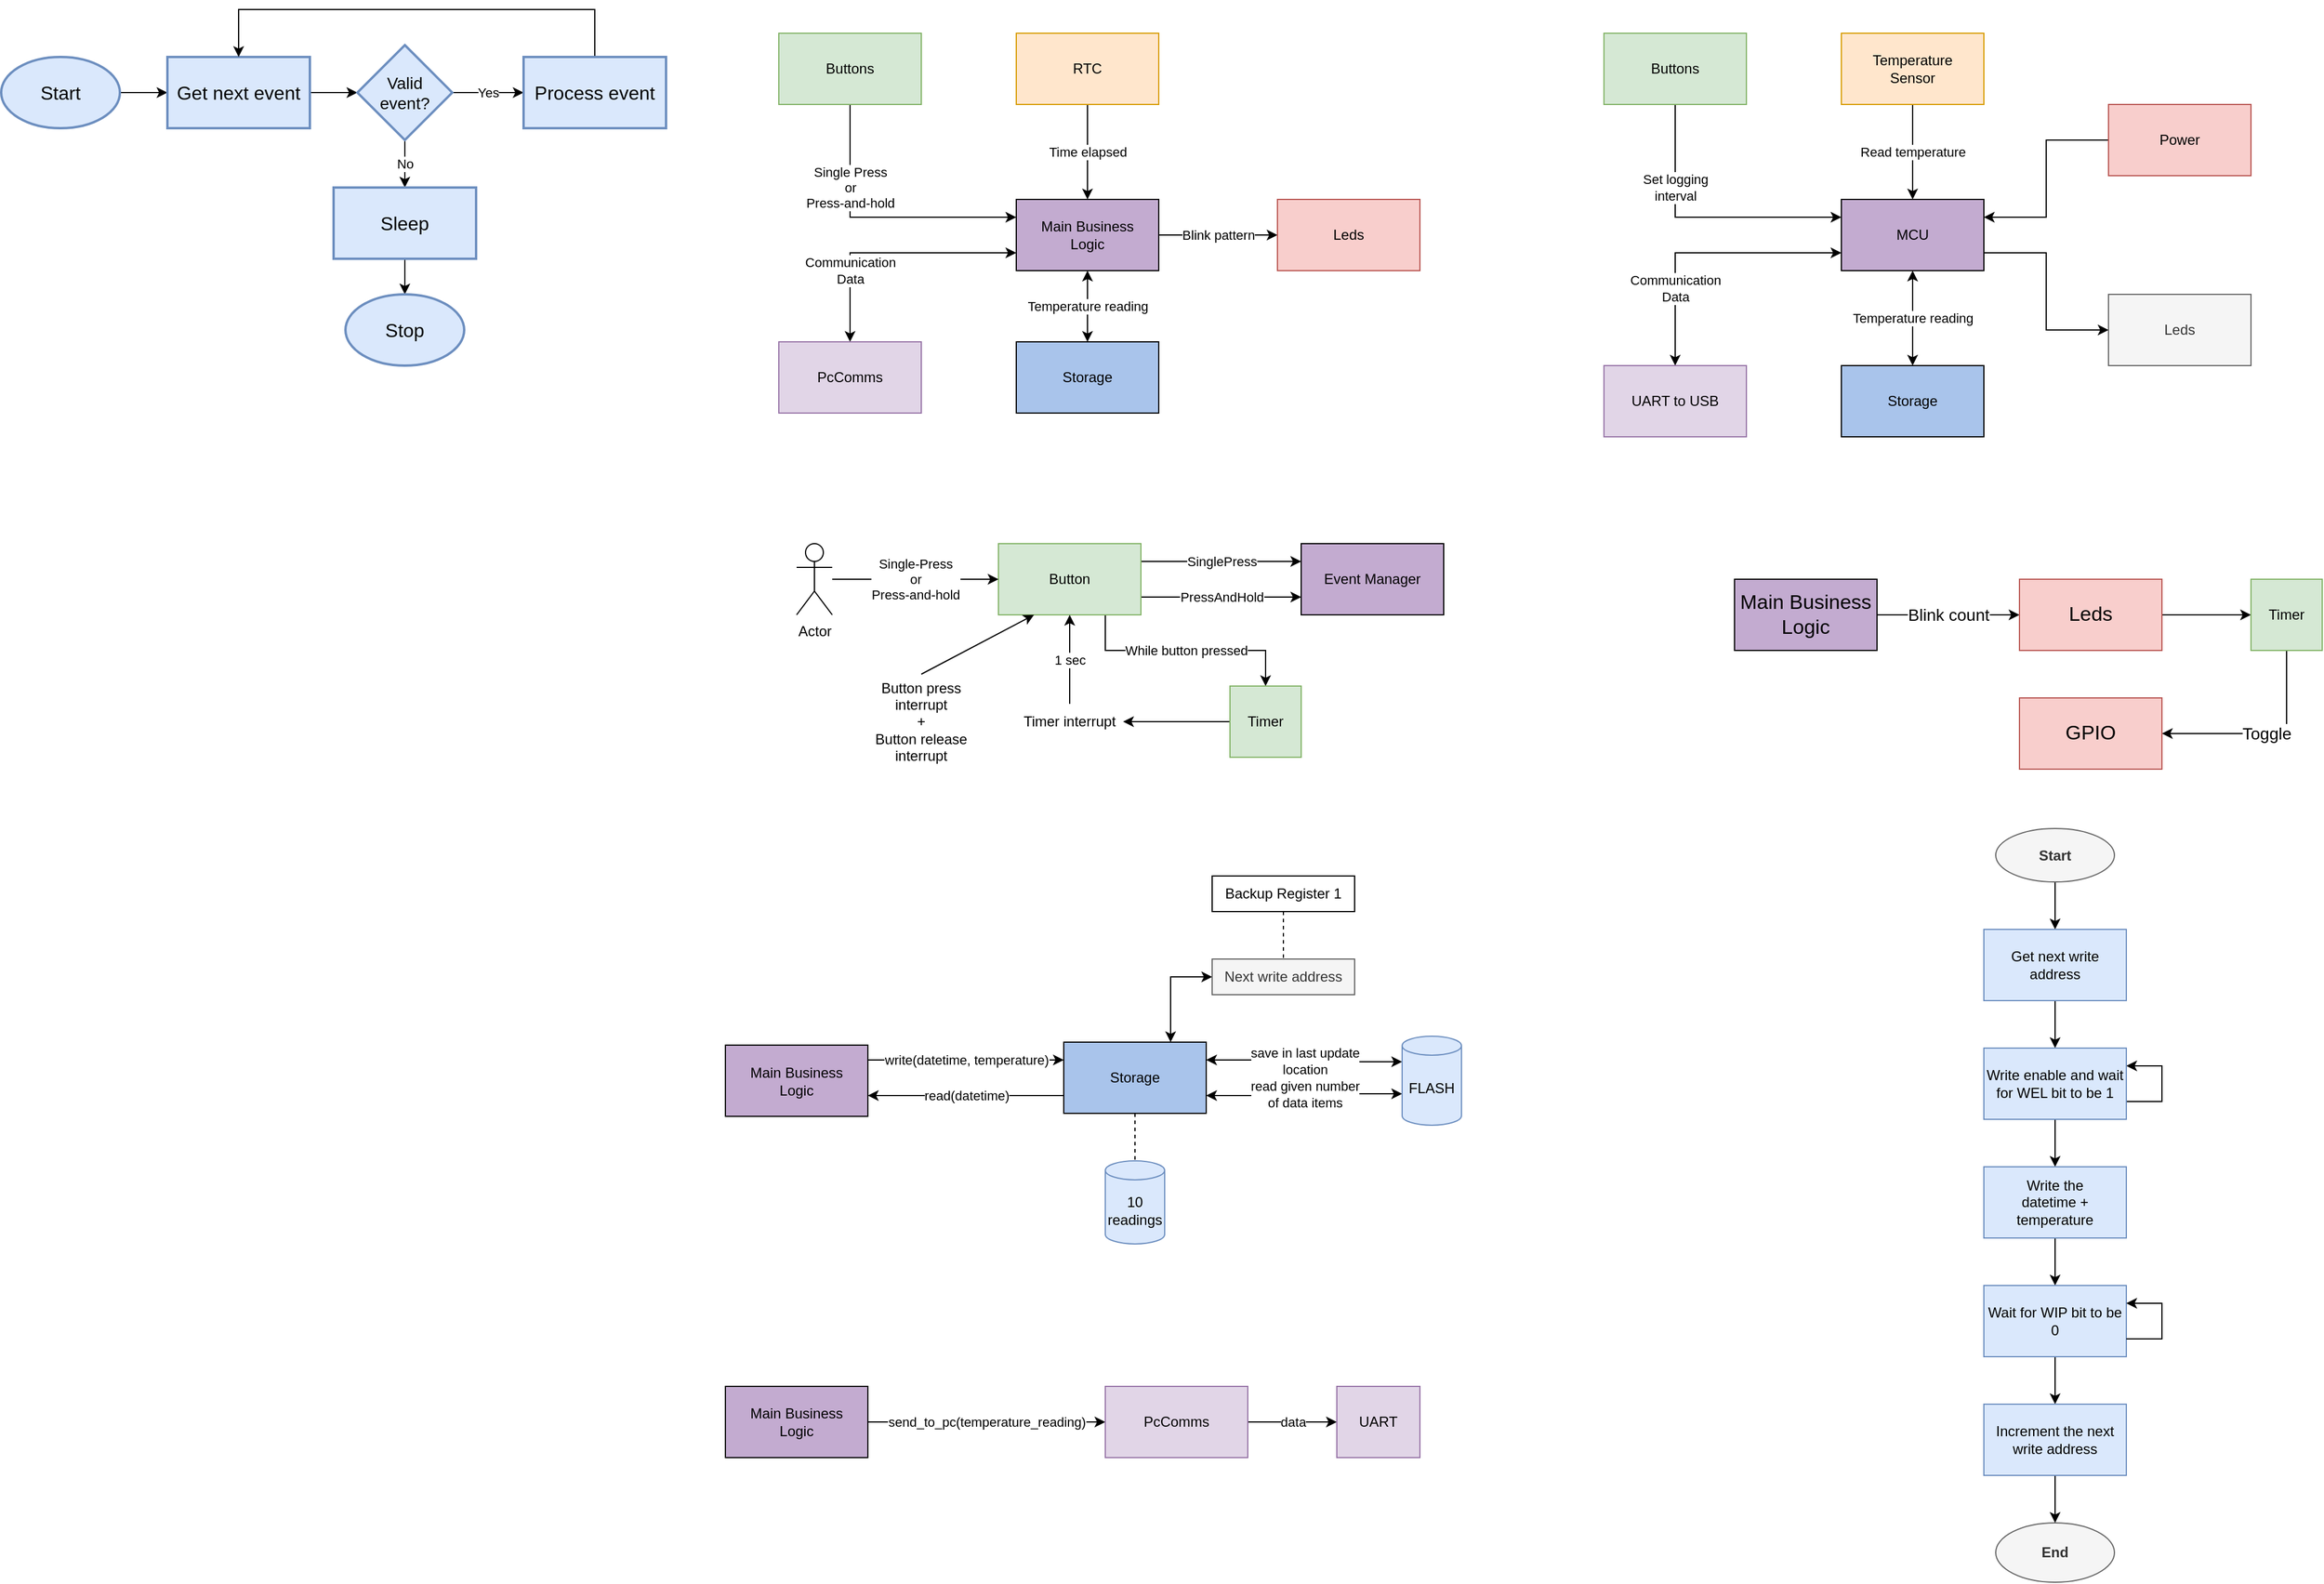 <mxfile version="15.0.6" type="device"><diagram id="cCVrT_lcCkkWaNybXTDW" name="Page-1"><mxGraphModel dx="2272" dy="705" grid="1" gridSize="10" guides="1" tooltips="1" connect="1" arrows="1" fold="1" page="1" pageScale="1" pageWidth="850" pageHeight="1100" math="0" shadow="0"><root><mxCell id="0"/><mxCell id="1" parent="0"/><mxCell id="NeJcPfJtYavSNRHKmF1q-10" value="Blink pattern" style="edgeStyle=orthogonalEdgeStyle;rounded=0;orthogonalLoop=1;jettySize=auto;html=1;exitX=1;exitY=0.5;exitDx=0;exitDy=0;entryX=0;entryY=0.5;entryDx=0;entryDy=0;" parent="1" source="NeJcPfJtYavSNRHKmF1q-1" target="NeJcPfJtYavSNRHKmF1q-9" edge="1"><mxGeometry relative="1" as="geometry"/></mxCell><mxCell id="NeJcPfJtYavSNRHKmF1q-12" value="Temperature reading" style="edgeStyle=orthogonalEdgeStyle;rounded=0;orthogonalLoop=1;jettySize=auto;html=1;exitX=0.5;exitY=1;exitDx=0;exitDy=0;startArrow=classic;startFill=1;" parent="1" source="NeJcPfJtYavSNRHKmF1q-1" target="NeJcPfJtYavSNRHKmF1q-11" edge="1"><mxGeometry relative="1" as="geometry"/></mxCell><mxCell id="NeJcPfJtYavSNRHKmF1q-1" value="Main Business&lt;br&gt;Logic" style="rounded=0;whiteSpace=wrap;html=1;fillColor=#C3ABD0;" parent="1" vertex="1"><mxGeometry x="355" y="180" width="120" height="60" as="geometry"/></mxCell><mxCell id="NeJcPfJtYavSNRHKmF1q-3" value="Single Press&lt;br&gt;or&lt;br&gt;Press-and-hold" style="edgeStyle=orthogonalEdgeStyle;rounded=0;orthogonalLoop=1;jettySize=auto;html=1;exitX=0.5;exitY=1;exitDx=0;exitDy=0;entryX=0;entryY=0.25;entryDx=0;entryDy=0;" parent="1" source="NeJcPfJtYavSNRHKmF1q-2" target="NeJcPfJtYavSNRHKmF1q-1" edge="1"><mxGeometry x="-0.404" relative="1" as="geometry"><mxPoint as="offset"/></mxGeometry></mxCell><mxCell id="NeJcPfJtYavSNRHKmF1q-2" value="Buttons" style="rounded=0;whiteSpace=wrap;html=1;fillColor=#d5e8d4;strokeColor=#82b366;" parent="1" vertex="1"><mxGeometry x="155" y="40" width="120" height="60" as="geometry"/></mxCell><mxCell id="NeJcPfJtYavSNRHKmF1q-5" value="Communication&lt;br&gt;Data" style="edgeStyle=orthogonalEdgeStyle;rounded=0;orthogonalLoop=1;jettySize=auto;html=1;exitX=0.5;exitY=0;exitDx=0;exitDy=0;entryX=0;entryY=0.75;entryDx=0;entryDy=0;startArrow=classic;startFill=1;" parent="1" source="NeJcPfJtYavSNRHKmF1q-4" target="NeJcPfJtYavSNRHKmF1q-1" edge="1"><mxGeometry x="-0.442" relative="1" as="geometry"><Array as="points"><mxPoint x="215" y="225"/></Array><mxPoint as="offset"/></mxGeometry></mxCell><mxCell id="NeJcPfJtYavSNRHKmF1q-4" value="PcComms" style="rounded=0;whiteSpace=wrap;html=1;fillColor=#e1d5e7;strokeColor=#9673a6;" parent="1" vertex="1"><mxGeometry x="155" y="300" width="120" height="60" as="geometry"/></mxCell><mxCell id="NeJcPfJtYavSNRHKmF1q-7" value="Time elapsed" style="edgeStyle=orthogonalEdgeStyle;rounded=0;orthogonalLoop=1;jettySize=auto;html=1;exitX=0.5;exitY=1;exitDx=0;exitDy=0;" parent="1" source="NeJcPfJtYavSNRHKmF1q-6" target="NeJcPfJtYavSNRHKmF1q-1" edge="1"><mxGeometry relative="1" as="geometry"/></mxCell><mxCell id="NeJcPfJtYavSNRHKmF1q-6" value="RTC" style="rounded=0;whiteSpace=wrap;html=1;fillColor=#ffe6cc;strokeColor=#d79b00;" parent="1" vertex="1"><mxGeometry x="355" y="40" width="120" height="60" as="geometry"/></mxCell><mxCell id="NeJcPfJtYavSNRHKmF1q-9" value="Leds" style="rounded=0;whiteSpace=wrap;html=1;fillColor=#f8cecc;strokeColor=#b85450;" parent="1" vertex="1"><mxGeometry x="575" y="180" width="120" height="60" as="geometry"/></mxCell><mxCell id="NeJcPfJtYavSNRHKmF1q-11" value="Storage" style="rounded=0;whiteSpace=wrap;html=1;fillColor=#A9C4EB;" parent="1" vertex="1"><mxGeometry x="355" y="300" width="120" height="60" as="geometry"/></mxCell><mxCell id="BJYnUT7HQn6DbfF5-IVr-8" style="edgeStyle=orthogonalEdgeStyle;rounded=0;orthogonalLoop=1;jettySize=auto;html=1;exitX=0.75;exitY=0;exitDx=0;exitDy=0;entryX=0;entryY=0.5;entryDx=0;entryDy=0;startArrow=classic;startFill=1;" parent="1" source="BJYnUT7HQn6DbfF5-IVr-1" target="BJYnUT7HQn6DbfF5-IVr-7" edge="1"><mxGeometry relative="1" as="geometry"/></mxCell><mxCell id="BJYnUT7HQn6DbfF5-IVr-11" value="save in last update&lt;br&gt;location" style="edgeStyle=orthogonalEdgeStyle;rounded=0;orthogonalLoop=1;jettySize=auto;html=1;exitX=1;exitY=0.25;exitDx=0;exitDy=0;entryX=0;entryY=0;entryDx=0;entryDy=21.5;entryPerimeter=0;startArrow=classic;startFill=1;" parent="1" source="BJYnUT7HQn6DbfF5-IVr-1" target="BJYnUT7HQn6DbfF5-IVr-10" edge="1"><mxGeometry relative="1" as="geometry"/></mxCell><mxCell id="BJYnUT7HQn6DbfF5-IVr-12" value="read given number&lt;br&gt;of data items" style="edgeStyle=orthogonalEdgeStyle;rounded=0;orthogonalLoop=1;jettySize=auto;html=1;exitX=1;exitY=0.75;exitDx=0;exitDy=0;entryX=0;entryY=0;entryDx=0;entryDy=48.5;entryPerimeter=0;startArrow=classic;startFill=1;" parent="1" source="BJYnUT7HQn6DbfF5-IVr-1" target="BJYnUT7HQn6DbfF5-IVr-10" edge="1"><mxGeometry relative="1" as="geometry"/></mxCell><mxCell id="Ipk20wVra8CsFq5ngscX-2" style="edgeStyle=orthogonalEdgeStyle;rounded=0;orthogonalLoop=1;jettySize=auto;html=1;exitX=0.5;exitY=1;exitDx=0;exitDy=0;entryX=0.5;entryY=0;entryDx=0;entryDy=0;entryPerimeter=0;endArrow=none;endFill=0;dashed=1;" parent="1" source="BJYnUT7HQn6DbfF5-IVr-1" target="Ipk20wVra8CsFq5ngscX-1" edge="1"><mxGeometry relative="1" as="geometry"/></mxCell><mxCell id="BJYnUT7HQn6DbfF5-IVr-1" value="Storage" style="rounded=0;whiteSpace=wrap;html=1;fillColor=#A9C4EB;" parent="1" vertex="1"><mxGeometry x="395" y="890" width="120" height="60" as="geometry"/></mxCell><mxCell id="BJYnUT7HQn6DbfF5-IVr-5" value="write(datetime, temperature)" style="endArrow=classic;html=1;entryX=0;entryY=0.25;entryDx=0;entryDy=0;" parent="1" target="BJYnUT7HQn6DbfF5-IVr-1" edge="1"><mxGeometry width="50" height="50" relative="1" as="geometry"><mxPoint x="230" y="905" as="sourcePoint"/><mxPoint x="290" y="850" as="targetPoint"/></mxGeometry></mxCell><mxCell id="BJYnUT7HQn6DbfF5-IVr-6" value="read(datetime)" style="endArrow=classic;html=1;exitX=0;exitY=0.75;exitDx=0;exitDy=0;" parent="1" source="BJYnUT7HQn6DbfF5-IVr-1" edge="1"><mxGeometry width="50" height="50" relative="1" as="geometry"><mxPoint x="230" y="930" as="sourcePoint"/><mxPoint x="230" y="935" as="targetPoint"/></mxGeometry></mxCell><mxCell id="BJYnUT7HQn6DbfF5-IVr-7" value="Next write address" style="rounded=0;whiteSpace=wrap;html=1;fillColor=#f5f5f5;strokeColor=#666666;fontColor=#333333;" parent="1" vertex="1"><mxGeometry x="520" y="820" width="120" height="30" as="geometry"/></mxCell><mxCell id="BJYnUT7HQn6DbfF5-IVr-10" value="FLASH" style="shape=cylinder3;whiteSpace=wrap;html=1;boundedLbl=1;backgroundOutline=1;size=8;fillColor=#dae8fc;strokeColor=#6c8ebf;" parent="1" vertex="1"><mxGeometry x="680" y="885" width="50" height="75" as="geometry"/></mxCell><mxCell id="BJYnUT7HQn6DbfF5-IVr-14" style="edgeStyle=orthogonalEdgeStyle;rounded=0;orthogonalLoop=1;jettySize=auto;html=1;exitX=0.5;exitY=1;exitDx=0;exitDy=0;entryX=0.5;entryY=0;entryDx=0;entryDy=0;startArrow=none;startFill=0;dashed=1;endArrow=none;endFill=0;" parent="1" source="BJYnUT7HQn6DbfF5-IVr-13" target="BJYnUT7HQn6DbfF5-IVr-7" edge="1"><mxGeometry relative="1" as="geometry"/></mxCell><mxCell id="BJYnUT7HQn6DbfF5-IVr-13" value="Backup Register 1" style="rounded=0;whiteSpace=wrap;html=1;" parent="1" vertex="1"><mxGeometry x="520" y="750" width="120" height="30" as="geometry"/></mxCell><mxCell id="xPW9yYJXb-N6i7T2OWnC-17" value="SinglePress" style="edgeStyle=orthogonalEdgeStyle;rounded=0;orthogonalLoop=1;jettySize=auto;html=1;exitX=1;exitY=0.25;exitDx=0;exitDy=0;entryX=0;entryY=0.25;entryDx=0;entryDy=0;" parent="1" source="xPW9yYJXb-N6i7T2OWnC-7" target="xPW9yYJXb-N6i7T2OWnC-16" edge="1"><mxGeometry relative="1" as="geometry"/></mxCell><mxCell id="xPW9yYJXb-N6i7T2OWnC-18" value="PressAndHold" style="edgeStyle=orthogonalEdgeStyle;rounded=0;orthogonalLoop=1;jettySize=auto;html=1;exitX=1;exitY=0.75;exitDx=0;exitDy=0;entryX=0;entryY=0.75;entryDx=0;entryDy=0;" parent="1" source="xPW9yYJXb-N6i7T2OWnC-7" target="xPW9yYJXb-N6i7T2OWnC-16" edge="1"><mxGeometry relative="1" as="geometry"/></mxCell><mxCell id="xPW9yYJXb-N6i7T2OWnC-24" value="While button pressed" style="edgeStyle=orthogonalEdgeStyle;rounded=0;orthogonalLoop=1;jettySize=auto;html=1;exitX=0.75;exitY=1;exitDx=0;exitDy=0;entryX=0.5;entryY=0;entryDx=0;entryDy=0;" parent="1" source="xPW9yYJXb-N6i7T2OWnC-7" target="xPW9yYJXb-N6i7T2OWnC-23" edge="1"><mxGeometry relative="1" as="geometry"/></mxCell><mxCell id="xPW9yYJXb-N6i7T2OWnC-7" value="Button" style="rounded=0;whiteSpace=wrap;html=1;fillColor=#d5e8d4;strokeColor=#82b366;" parent="1" vertex="1"><mxGeometry x="340" y="470" width="120" height="60" as="geometry"/></mxCell><mxCell id="xPW9yYJXb-N6i7T2OWnC-8" value="Actor" style="shape=umlActor;verticalLabelPosition=bottom;verticalAlign=top;html=1;outlineConnect=0;" parent="1" vertex="1"><mxGeometry x="170" y="470" width="30" height="60" as="geometry"/></mxCell><mxCell id="xPW9yYJXb-N6i7T2OWnC-9" value="Single-Press&lt;br&gt;or&lt;br&gt;Press-and-hold" style="endArrow=classic;html=1;" parent="1" edge="1"><mxGeometry width="50" height="50" relative="1" as="geometry"><mxPoint x="200" y="500" as="sourcePoint"/><mxPoint x="340" y="500" as="targetPoint"/></mxGeometry></mxCell><mxCell id="xPW9yYJXb-N6i7T2OWnC-16" value="Event Manager" style="rounded=0;whiteSpace=wrap;html=1;fillColor=#C3ABD0;" parent="1" vertex="1"><mxGeometry x="595" y="470" width="120" height="60" as="geometry"/></mxCell><mxCell id="xPW9yYJXb-N6i7T2OWnC-19" value="" style="endArrow=classic;html=1;entryX=0.25;entryY=1;entryDx=0;entryDy=0;exitX=0.5;exitY=0;exitDx=0;exitDy=0;" parent="1" source="xPW9yYJXb-N6i7T2OWnC-20" target="xPW9yYJXb-N6i7T2OWnC-7" edge="1"><mxGeometry width="50" height="50" relative="1" as="geometry"><mxPoint x="370" y="580" as="sourcePoint"/><mxPoint x="320" y="580" as="targetPoint"/></mxGeometry></mxCell><mxCell id="xPW9yYJXb-N6i7T2OWnC-20" value="Button press interrupt&lt;br&gt;+&lt;br&gt;Button release&lt;br&gt;interrupt" style="text;html=1;strokeColor=none;fillColor=none;align=center;verticalAlign=middle;whiteSpace=wrap;rounded=0;" parent="1" vertex="1"><mxGeometry x="230" y="580" width="90" height="80" as="geometry"/></mxCell><mxCell id="xPW9yYJXb-N6i7T2OWnC-22" value="1 sec" style="edgeStyle=orthogonalEdgeStyle;rounded=0;orthogonalLoop=1;jettySize=auto;html=1;exitX=0.5;exitY=0;exitDx=0;exitDy=0;entryX=0.5;entryY=1;entryDx=0;entryDy=0;" parent="1" source="xPW9yYJXb-N6i7T2OWnC-21" target="xPW9yYJXb-N6i7T2OWnC-7" edge="1"><mxGeometry relative="1" as="geometry"/></mxCell><mxCell id="xPW9yYJXb-N6i7T2OWnC-21" value="Timer interrupt" style="text;html=1;strokeColor=none;fillColor=none;align=center;verticalAlign=middle;whiteSpace=wrap;rounded=0;" parent="1" vertex="1"><mxGeometry x="355" y="605" width="90" height="30" as="geometry"/></mxCell><mxCell id="xPW9yYJXb-N6i7T2OWnC-25" value="" style="edgeStyle=orthogonalEdgeStyle;rounded=0;orthogonalLoop=1;jettySize=auto;html=1;exitX=0;exitY=0.5;exitDx=0;exitDy=0;entryX=1;entryY=0.5;entryDx=0;entryDy=0;" parent="1" source="xPW9yYJXb-N6i7T2OWnC-23" target="xPW9yYJXb-N6i7T2OWnC-21" edge="1"><mxGeometry relative="1" as="geometry"/></mxCell><mxCell id="xPW9yYJXb-N6i7T2OWnC-23" value="Timer" style="rounded=0;whiteSpace=wrap;html=1;fillColor=#d5e8d4;strokeColor=#82b366;" parent="1" vertex="1"><mxGeometry x="535" y="590" width="60" height="60" as="geometry"/></mxCell><mxCell id="xPW9yYJXb-N6i7T2OWnC-26" value="Main Business&lt;br&gt;Logic" style="rounded=0;whiteSpace=wrap;html=1;fillColor=#C3ABD0;" parent="1" vertex="1"><mxGeometry x="110" y="892.5" width="120" height="60" as="geometry"/></mxCell><mxCell id="gp_hJrF6_koKv4jAR41F-4" value="" style="edgeStyle=orthogonalEdgeStyle;rounded=0;orthogonalLoop=1;jettySize=auto;html=1;" parent="1" source="gp_hJrF6_koKv4jAR41F-2" target="gp_hJrF6_koKv4jAR41F-3" edge="1"><mxGeometry relative="1" as="geometry"/></mxCell><mxCell id="gp_hJrF6_koKv4jAR41F-2" value="Start" style="ellipse;whiteSpace=wrap;html=1;fillColor=#f5f5f5;strokeColor=#666666;fontColor=#333333;fontStyle=1" parent="1" vertex="1"><mxGeometry x="1180" y="710" width="100" height="45" as="geometry"/></mxCell><mxCell id="gp_hJrF6_koKv4jAR41F-6" value="" style="edgeStyle=orthogonalEdgeStyle;rounded=0;orthogonalLoop=1;jettySize=auto;html=1;" parent="1" source="gp_hJrF6_koKv4jAR41F-3" target="gp_hJrF6_koKv4jAR41F-5" edge="1"><mxGeometry relative="1" as="geometry"/></mxCell><mxCell id="gp_hJrF6_koKv4jAR41F-3" value="Get next write address" style="whiteSpace=wrap;html=1;fillColor=#d5e8d4;strokeColor=#82b366;" parent="1" vertex="1"><mxGeometry x="1170" y="795" width="120" height="60" as="geometry"/></mxCell><mxCell id="gp_hJrF6_koKv4jAR41F-8" value="" style="edgeStyle=orthogonalEdgeStyle;rounded=0;orthogonalLoop=1;jettySize=auto;html=1;" parent="1" source="gp_hJrF6_koKv4jAR41F-5" target="gp_hJrF6_koKv4jAR41F-7" edge="1"><mxGeometry relative="1" as="geometry"/></mxCell><mxCell id="gp_hJrF6_koKv4jAR41F-5" value="Write enable and wait for WEL bit to be 1" style="whiteSpace=wrap;html=1;fillColor=#d5e8d4;strokeColor=#82b366;" parent="1" vertex="1"><mxGeometry x="1170" y="895" width="120" height="60" as="geometry"/></mxCell><mxCell id="gp_hJrF6_koKv4jAR41F-10" value="" style="edgeStyle=orthogonalEdgeStyle;rounded=0;orthogonalLoop=1;jettySize=auto;html=1;" parent="1" source="gp_hJrF6_koKv4jAR41F-7" target="gp_hJrF6_koKv4jAR41F-9" edge="1"><mxGeometry relative="1" as="geometry"/></mxCell><mxCell id="gp_hJrF6_koKv4jAR41F-7" value="Write the&lt;br&gt;datetime + temperature" style="whiteSpace=wrap;html=1;fillColor=#d5e8d4;strokeColor=#82b366;" parent="1" vertex="1"><mxGeometry x="1170" y="995" width="120" height="60" as="geometry"/></mxCell><mxCell id="gp_hJrF6_koKv4jAR41F-12" value="" style="edgeStyle=orthogonalEdgeStyle;rounded=0;orthogonalLoop=1;jettySize=auto;html=1;entryX=0.5;entryY=0;entryDx=0;entryDy=0;" parent="1" source="gp_hJrF6_koKv4jAR41F-9" target="gp_hJrF6_koKv4jAR41F-18" edge="1"><mxGeometry relative="1" as="geometry"/></mxCell><mxCell id="gp_hJrF6_koKv4jAR41F-9" value="Wait for WIP bit to be 0" style="whiteSpace=wrap;html=1;fillColor=#dae8fc;strokeColor=#6c8ebf;" parent="1" vertex="1"><mxGeometry x="1170" y="1095" width="120" height="60" as="geometry"/></mxCell><mxCell id="gp_hJrF6_koKv4jAR41F-11" value="End" style="ellipse;whiteSpace=wrap;html=1;fillColor=#f5f5f5;strokeColor=#666666;fontColor=#333333;fontStyle=1" parent="1" vertex="1"><mxGeometry x="1180" y="1295" width="100" height="50" as="geometry"/></mxCell><mxCell id="gp_hJrF6_koKv4jAR41F-13" style="edgeStyle=orthogonalEdgeStyle;rounded=0;orthogonalLoop=1;jettySize=auto;html=1;exitX=1;exitY=0.75;exitDx=0;exitDy=0;entryX=1;entryY=0.25;entryDx=0;entryDy=0;" parent="1" source="gp_hJrF6_koKv4jAR41F-5" target="gp_hJrF6_koKv4jAR41F-5" edge="1"><mxGeometry relative="1" as="geometry"><Array as="points"><mxPoint x="1320" y="940"/><mxPoint x="1320" y="910"/></Array></mxGeometry></mxCell><mxCell id="gp_hJrF6_koKv4jAR41F-14" style="edgeStyle=orthogonalEdgeStyle;rounded=0;orthogonalLoop=1;jettySize=auto;html=1;exitX=1;exitY=0.75;exitDx=0;exitDy=0;entryX=1;entryY=0.25;entryDx=0;entryDy=0;" parent="1" source="gp_hJrF6_koKv4jAR41F-9" target="gp_hJrF6_koKv4jAR41F-9" edge="1"><mxGeometry relative="1" as="geometry"><Array as="points"><mxPoint x="1320" y="1140"/><mxPoint x="1320" y="1110"/></Array></mxGeometry></mxCell><mxCell id="gp_hJrF6_koKv4jAR41F-15" value="Get next write address" style="whiteSpace=wrap;html=1;fillColor=#dae8fc;strokeColor=#6c8ebf;" parent="1" vertex="1"><mxGeometry x="1170" y="795" width="120" height="60" as="geometry"/></mxCell><mxCell id="gp_hJrF6_koKv4jAR41F-16" value="Write enable and wait for WEL bit to be 1" style="whiteSpace=wrap;html=1;fillColor=#dae8fc;strokeColor=#6c8ebf;" parent="1" vertex="1"><mxGeometry x="1170" y="895" width="120" height="60" as="geometry"/></mxCell><mxCell id="gp_hJrF6_koKv4jAR41F-17" value="Write the&lt;br&gt;datetime + temperature" style="whiteSpace=wrap;html=1;fillColor=#dae8fc;strokeColor=#6c8ebf;" parent="1" vertex="1"><mxGeometry x="1170" y="995" width="120" height="60" as="geometry"/></mxCell><mxCell id="gp_hJrF6_koKv4jAR41F-19" style="edgeStyle=orthogonalEdgeStyle;rounded=0;orthogonalLoop=1;jettySize=auto;html=1;exitX=0.5;exitY=1;exitDx=0;exitDy=0;entryX=0.5;entryY=0;entryDx=0;entryDy=0;" parent="1" source="gp_hJrF6_koKv4jAR41F-18" target="gp_hJrF6_koKv4jAR41F-11" edge="1"><mxGeometry relative="1" as="geometry"/></mxCell><mxCell id="gp_hJrF6_koKv4jAR41F-18" value="Increment the next write address" style="whiteSpace=wrap;html=1;fillColor=#dae8fc;strokeColor=#6c8ebf;" parent="1" vertex="1"><mxGeometry x="1170" y="1195" width="120" height="60" as="geometry"/></mxCell><mxCell id="Ipk20wVra8CsFq5ngscX-1" value="10&lt;br&gt;readings" style="shape=cylinder3;whiteSpace=wrap;html=1;boundedLbl=1;backgroundOutline=1;size=8;fillColor=#dae8fc;strokeColor=#6c8ebf;" parent="1" vertex="1"><mxGeometry x="430" y="990" width="50" height="70" as="geometry"/></mxCell><mxCell id="Ipk20wVra8CsFq5ngscX-5" value="send_to_pc(temperature_reading)" style="edgeStyle=orthogonalEdgeStyle;rounded=0;orthogonalLoop=1;jettySize=auto;html=1;exitX=1;exitY=0.5;exitDx=0;exitDy=0;entryX=0;entryY=0.5;entryDx=0;entryDy=0;endArrow=classic;endFill=1;" parent="1" source="Ipk20wVra8CsFq5ngscX-3" target="Ipk20wVra8CsFq5ngscX-4" edge="1"><mxGeometry relative="1" as="geometry"/></mxCell><mxCell id="Ipk20wVra8CsFq5ngscX-3" value="Main Business&lt;br&gt;Logic" style="rounded=0;whiteSpace=wrap;html=1;fillColor=#C3ABD0;" parent="1" vertex="1"><mxGeometry x="110" y="1180" width="120" height="60" as="geometry"/></mxCell><mxCell id="Ipk20wVra8CsFq5ngscX-9" value="data" style="edgeStyle=orthogonalEdgeStyle;rounded=0;orthogonalLoop=1;jettySize=auto;html=1;exitX=1;exitY=0.5;exitDx=0;exitDy=0;entryX=0;entryY=0.5;entryDx=0;entryDy=0;endArrow=classic;endFill=1;" parent="1" source="Ipk20wVra8CsFq5ngscX-4" target="Ipk20wVra8CsFq5ngscX-8" edge="1"><mxGeometry relative="1" as="geometry"/></mxCell><mxCell id="Ipk20wVra8CsFq5ngscX-4" value="PcComms" style="rounded=0;whiteSpace=wrap;html=1;fillColor=#e1d5e7;strokeColor=#9673a6;" parent="1" vertex="1"><mxGeometry x="430" y="1180" width="120" height="60" as="geometry"/></mxCell><mxCell id="Ipk20wVra8CsFq5ngscX-8" value="UART" style="rounded=0;whiteSpace=wrap;html=1;fillColor=#e1d5e7;strokeColor=#9673a6;" parent="1" vertex="1"><mxGeometry x="625" y="1180" width="70" height="60" as="geometry"/></mxCell><mxCell id="1EDR93Il95SMrcT_6KzD-12" value="" style="edgeStyle=orthogonalEdgeStyle;rounded=0;orthogonalLoop=1;jettySize=auto;html=1;exitX=1;exitY=0.75;exitDx=0;exitDy=0;entryX=0;entryY=0.5;entryDx=0;entryDy=0;" parent="1" source="1EDR93Il95SMrcT_6KzD-14" target="1EDR93Il95SMrcT_6KzD-21" edge="1"><mxGeometry relative="1" as="geometry"/></mxCell><mxCell id="1EDR93Il95SMrcT_6KzD-13" value="Temperature reading" style="edgeStyle=orthogonalEdgeStyle;rounded=0;orthogonalLoop=1;jettySize=auto;html=1;exitX=0.5;exitY=1;exitDx=0;exitDy=0;startArrow=classic;startFill=1;" parent="1" source="1EDR93Il95SMrcT_6KzD-14" target="1EDR93Il95SMrcT_6KzD-22" edge="1"><mxGeometry relative="1" as="geometry"/></mxCell><mxCell id="1EDR93Il95SMrcT_6KzD-24" style="edgeStyle=orthogonalEdgeStyle;rounded=0;orthogonalLoop=1;jettySize=auto;html=1;exitX=1;exitY=0.25;exitDx=0;exitDy=0;entryX=0;entryY=0.5;entryDx=0;entryDy=0;endArrow=none;endFill=0;startArrow=classic;startFill=1;" parent="1" source="1EDR93Il95SMrcT_6KzD-14" target="1EDR93Il95SMrcT_6KzD-23" edge="1"><mxGeometry relative="1" as="geometry"/></mxCell><mxCell id="1EDR93Il95SMrcT_6KzD-14" value="MCU" style="rounded=0;whiteSpace=wrap;html=1;fillColor=#C3ABD0;" parent="1" vertex="1"><mxGeometry x="1050" y="180" width="120" height="60" as="geometry"/></mxCell><mxCell id="1EDR93Il95SMrcT_6KzD-15" value="Set logging&lt;br&gt;interval" style="edgeStyle=orthogonalEdgeStyle;rounded=0;orthogonalLoop=1;jettySize=auto;html=1;exitX=0.5;exitY=1;exitDx=0;exitDy=0;entryX=0;entryY=0.25;entryDx=0;entryDy=0;" parent="1" source="1EDR93Il95SMrcT_6KzD-16" target="1EDR93Il95SMrcT_6KzD-14" edge="1"><mxGeometry x="-0.404" relative="1" as="geometry"><mxPoint as="offset"/></mxGeometry></mxCell><mxCell id="1EDR93Il95SMrcT_6KzD-16" value="Buttons" style="rounded=0;whiteSpace=wrap;html=1;fillColor=#d5e8d4;strokeColor=#82b366;" parent="1" vertex="1"><mxGeometry x="850" y="40" width="120" height="60" as="geometry"/></mxCell><mxCell id="1EDR93Il95SMrcT_6KzD-17" value="Communication&lt;br&gt;Data" style="edgeStyle=orthogonalEdgeStyle;rounded=0;orthogonalLoop=1;jettySize=auto;html=1;exitX=0.5;exitY=0;exitDx=0;exitDy=0;entryX=0;entryY=0.75;entryDx=0;entryDy=0;startArrow=classic;startFill=1;" parent="1" source="1EDR93Il95SMrcT_6KzD-18" target="1EDR93Il95SMrcT_6KzD-14" edge="1"><mxGeometry x="-0.442" relative="1" as="geometry"><Array as="points"><mxPoint x="910" y="225"/></Array><mxPoint as="offset"/></mxGeometry></mxCell><mxCell id="1EDR93Il95SMrcT_6KzD-18" value="UART to USB" style="rounded=0;whiteSpace=wrap;html=1;fillColor=#e1d5e7;strokeColor=#9673a6;" parent="1" vertex="1"><mxGeometry x="850" y="320" width="120" height="60" as="geometry"/></mxCell><mxCell id="1EDR93Il95SMrcT_6KzD-19" value="Read temperature" style="edgeStyle=orthogonalEdgeStyle;rounded=0;orthogonalLoop=1;jettySize=auto;html=1;exitX=0.5;exitY=1;exitDx=0;exitDy=0;" parent="1" source="1EDR93Il95SMrcT_6KzD-20" target="1EDR93Il95SMrcT_6KzD-14" edge="1"><mxGeometry relative="1" as="geometry"/></mxCell><mxCell id="1EDR93Il95SMrcT_6KzD-20" value="Temperature&lt;br&gt;Sensor" style="rounded=0;whiteSpace=wrap;html=1;fillColor=#ffe6cc;strokeColor=#d79b00;" parent="1" vertex="1"><mxGeometry x="1050" y="40" width="120" height="60" as="geometry"/></mxCell><mxCell id="1EDR93Il95SMrcT_6KzD-21" value="Leds" style="rounded=0;whiteSpace=wrap;html=1;fillColor=#f5f5f5;strokeColor=#666666;fontColor=#333333;" parent="1" vertex="1"><mxGeometry x="1275" y="260" width="120" height="60" as="geometry"/></mxCell><mxCell id="1EDR93Il95SMrcT_6KzD-22" value="Storage" style="rounded=0;whiteSpace=wrap;html=1;fillColor=#A9C4EB;" parent="1" vertex="1"><mxGeometry x="1050" y="320" width="120" height="60" as="geometry"/></mxCell><mxCell id="1EDR93Il95SMrcT_6KzD-23" value="Power" style="rounded=0;whiteSpace=wrap;html=1;fillColor=#f8cecc;strokeColor=#b85450;" parent="1" vertex="1"><mxGeometry x="1275" y="100" width="120" height="60" as="geometry"/></mxCell><mxCell id="P1kBAZcDnAVFkA2feayx-3" value="" style="edgeStyle=orthogonalEdgeStyle;rounded=0;orthogonalLoop=1;jettySize=auto;html=1;" edge="1" parent="1" source="P1kBAZcDnAVFkA2feayx-1" target="P1kBAZcDnAVFkA2feayx-2"><mxGeometry relative="1" as="geometry"/></mxCell><mxCell id="P1kBAZcDnAVFkA2feayx-1" value="Start" style="ellipse;whiteSpace=wrap;html=1;fillColor=#dae8fc;strokeColor=#6c8ebf;strokeWidth=2;fontSize=16;" vertex="1" parent="1"><mxGeometry x="-500" y="60" width="100" height="60" as="geometry"/></mxCell><mxCell id="P1kBAZcDnAVFkA2feayx-6" value="" style="edgeStyle=orthogonalEdgeStyle;rounded=0;orthogonalLoop=1;jettySize=auto;html=1;" edge="1" parent="1" source="P1kBAZcDnAVFkA2feayx-2" target="P1kBAZcDnAVFkA2feayx-5"><mxGeometry relative="1" as="geometry"/></mxCell><mxCell id="P1kBAZcDnAVFkA2feayx-2" value="Get next event" style="whiteSpace=wrap;html=1;fillColor=#dae8fc;strokeColor=#6c8ebf;strokeWidth=2;fontSize=16;" vertex="1" parent="1"><mxGeometry x="-360" y="60" width="120" height="60" as="geometry"/></mxCell><mxCell id="P1kBAZcDnAVFkA2feayx-8" value="No" style="edgeStyle=orthogonalEdgeStyle;rounded=0;orthogonalLoop=1;jettySize=auto;html=1;" edge="1" parent="1" source="P1kBAZcDnAVFkA2feayx-5" target="P1kBAZcDnAVFkA2feayx-7"><mxGeometry relative="1" as="geometry"/></mxCell><mxCell id="P1kBAZcDnAVFkA2feayx-12" value="Yes" style="edgeStyle=orthogonalEdgeStyle;rounded=0;orthogonalLoop=1;jettySize=auto;html=1;" edge="1" parent="1" source="P1kBAZcDnAVFkA2feayx-5" target="P1kBAZcDnAVFkA2feayx-11"><mxGeometry relative="1" as="geometry"/></mxCell><mxCell id="P1kBAZcDnAVFkA2feayx-5" value="Valid&lt;br style=&quot;font-size: 14px;&quot;&gt;event?" style="rhombus;whiteSpace=wrap;html=1;fillColor=#dae8fc;strokeColor=#6c8ebf;strokeWidth=2;fontSize=14;" vertex="1" parent="1"><mxGeometry x="-200" y="50" width="80" height="80" as="geometry"/></mxCell><mxCell id="P1kBAZcDnAVFkA2feayx-10" value="" style="edgeStyle=orthogonalEdgeStyle;rounded=0;orthogonalLoop=1;jettySize=auto;html=1;" edge="1" parent="1" source="P1kBAZcDnAVFkA2feayx-7" target="P1kBAZcDnAVFkA2feayx-9"><mxGeometry relative="1" as="geometry"/></mxCell><mxCell id="P1kBAZcDnAVFkA2feayx-7" value="Sleep" style="whiteSpace=wrap;html=1;fillColor=#dae8fc;strokeColor=#6c8ebf;strokeWidth=2;fontSize=16;" vertex="1" parent="1"><mxGeometry x="-220" y="170" width="120" height="60" as="geometry"/></mxCell><mxCell id="P1kBAZcDnAVFkA2feayx-9" value="Stop" style="ellipse;whiteSpace=wrap;html=1;fillColor=#dae8fc;strokeColor=#6c8ebf;strokeWidth=2;fontSize=16;" vertex="1" parent="1"><mxGeometry x="-210" y="260" width="100" height="60" as="geometry"/></mxCell><mxCell id="P1kBAZcDnAVFkA2feayx-13" style="edgeStyle=orthogonalEdgeStyle;rounded=0;orthogonalLoop=1;jettySize=auto;html=1;exitX=0.5;exitY=0;exitDx=0;exitDy=0;entryX=0.5;entryY=0;entryDx=0;entryDy=0;" edge="1" parent="1" source="P1kBAZcDnAVFkA2feayx-11" target="P1kBAZcDnAVFkA2feayx-2"><mxGeometry relative="1" as="geometry"><Array as="points"><mxPoint y="20"/><mxPoint x="-300" y="20"/></Array></mxGeometry></mxCell><mxCell id="P1kBAZcDnAVFkA2feayx-11" value="Process event" style="whiteSpace=wrap;html=1;fillColor=#dae8fc;strokeColor=#6c8ebf;strokeWidth=2;fontSize=16;" vertex="1" parent="1"><mxGeometry x="-60" y="60" width="120" height="60" as="geometry"/></mxCell><mxCell id="P1kBAZcDnAVFkA2feayx-22" value="Blink count" style="edgeStyle=orthogonalEdgeStyle;rounded=0;orthogonalLoop=1;jettySize=auto;html=1;exitX=1;exitY=0.5;exitDx=0;exitDy=0;entryX=0;entryY=0.5;entryDx=0;entryDy=0;fontSize=14;" edge="1" parent="1" source="P1kBAZcDnAVFkA2feayx-18" target="P1kBAZcDnAVFkA2feayx-19"><mxGeometry relative="1" as="geometry"/></mxCell><mxCell id="P1kBAZcDnAVFkA2feayx-18" value="Main Business&lt;br style=&quot;font-size: 17px;&quot;&gt;Logic" style="rounded=0;whiteSpace=wrap;html=1;fillColor=#C3ABD0;fontSize=17;" vertex="1" parent="1"><mxGeometry x="960" y="500" width="120" height="60" as="geometry"/></mxCell><mxCell id="P1kBAZcDnAVFkA2feayx-24" style="edgeStyle=orthogonalEdgeStyle;rounded=0;orthogonalLoop=1;jettySize=auto;html=1;exitX=1;exitY=0.5;exitDx=0;exitDy=0;entryX=0;entryY=0.5;entryDx=0;entryDy=0;fontSize=14;" edge="1" parent="1" source="P1kBAZcDnAVFkA2feayx-19" target="P1kBAZcDnAVFkA2feayx-23"><mxGeometry relative="1" as="geometry"/></mxCell><mxCell id="P1kBAZcDnAVFkA2feayx-19" value="Leds" style="rounded=0;whiteSpace=wrap;html=1;fillColor=#f8cecc;strokeColor=#b85450;fontSize=17;" vertex="1" parent="1"><mxGeometry x="1200" y="500" width="120" height="60" as="geometry"/></mxCell><mxCell id="P1kBAZcDnAVFkA2feayx-26" value="Toggle" style="edgeStyle=orthogonalEdgeStyle;rounded=0;orthogonalLoop=1;jettySize=auto;html=1;exitX=0.5;exitY=1;exitDx=0;exitDy=0;entryX=1;entryY=0.5;entryDx=0;entryDy=0;fontSize=14;" edge="1" parent="1" source="P1kBAZcDnAVFkA2feayx-23" target="P1kBAZcDnAVFkA2feayx-25"><mxGeometry relative="1" as="geometry"/></mxCell><mxCell id="P1kBAZcDnAVFkA2feayx-23" value="Timer" style="rounded=0;whiteSpace=wrap;html=1;fillColor=#d5e8d4;strokeColor=#82b366;" vertex="1" parent="1"><mxGeometry x="1395" y="500" width="60" height="60" as="geometry"/></mxCell><mxCell id="P1kBAZcDnAVFkA2feayx-25" value="GPIO" style="rounded=0;whiteSpace=wrap;html=1;fillColor=#f8cecc;strokeColor=#b85450;fontSize=17;" vertex="1" parent="1"><mxGeometry x="1200" y="600" width="120" height="60" as="geometry"/></mxCell></root></mxGraphModel></diagram></mxfile>